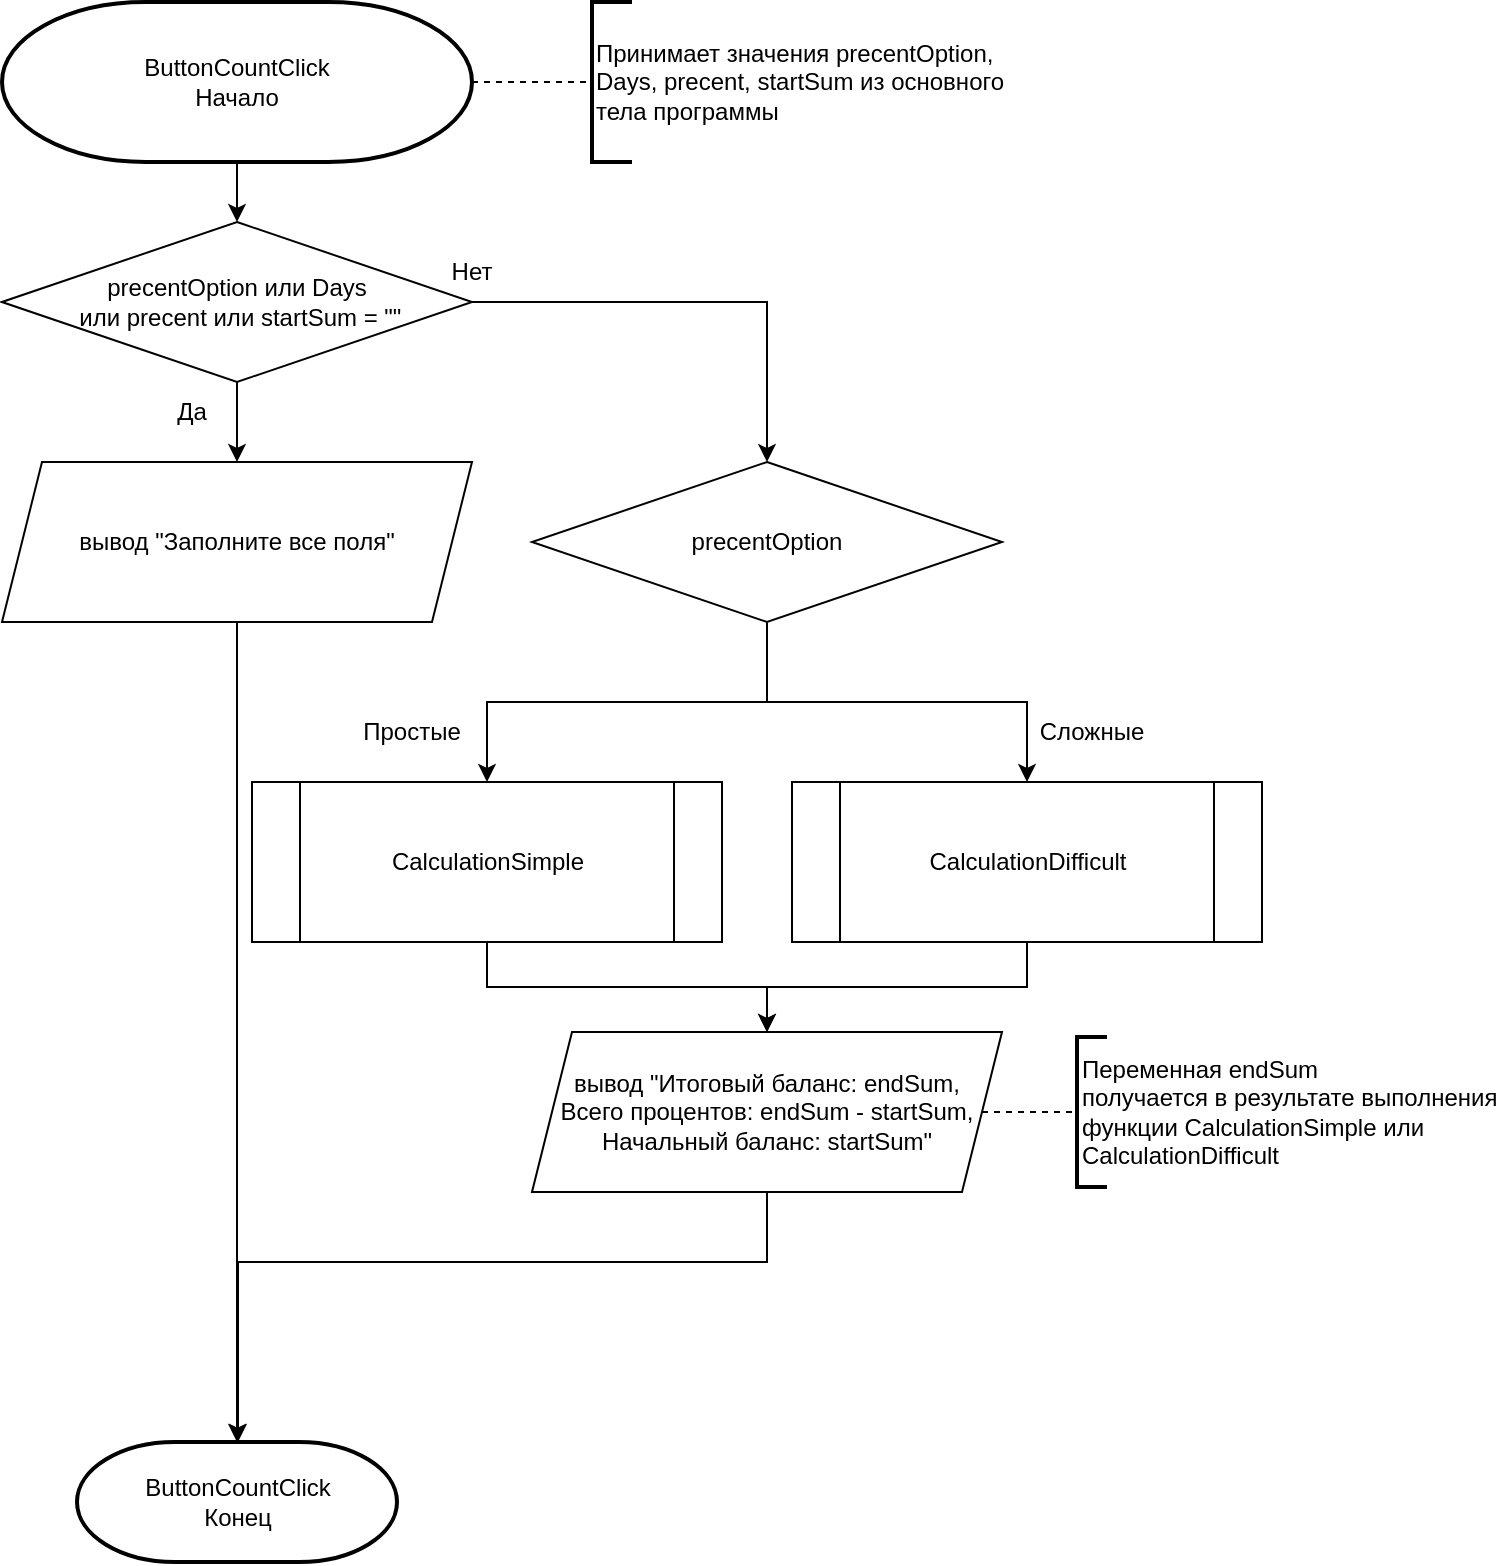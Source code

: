 <mxfile version="24.3.1" type="device">
  <diagram id="C5RBs43oDa-KdzZeNtuy" name="Page-1">
    <mxGraphModel dx="983" dy="631" grid="1" gridSize="10" guides="1" tooltips="1" connect="1" arrows="1" fold="1" page="1" pageScale="1" pageWidth="827" pageHeight="1169" math="0" shadow="0">
      <root>
        <mxCell id="WIyWlLk6GJQsqaUBKTNV-0" />
        <mxCell id="WIyWlLk6GJQsqaUBKTNV-1" parent="WIyWlLk6GJQsqaUBKTNV-0" />
        <mxCell id="-Z7730ldcprzp2JvJdyL-5" value="" style="edgeStyle=orthogonalEdgeStyle;rounded=0;orthogonalLoop=1;jettySize=auto;html=1;" edge="1" parent="WIyWlLk6GJQsqaUBKTNV-1" source="-Z7730ldcprzp2JvJdyL-0" target="-Z7730ldcprzp2JvJdyL-4">
          <mxGeometry relative="1" as="geometry" />
        </mxCell>
        <mxCell id="-Z7730ldcprzp2JvJdyL-0" value="ButtonCountClick&lt;div&gt;Начало&lt;/div&gt;" style="strokeWidth=2;html=1;shape=mxgraph.flowchart.terminator;whiteSpace=wrap;" vertex="1" parent="WIyWlLk6GJQsqaUBKTNV-1">
          <mxGeometry x="75" y="30" width="235" height="80" as="geometry" />
        </mxCell>
        <mxCell id="-Z7730ldcprzp2JvJdyL-1" value="ButtonCountClick&lt;div&gt;Конец&lt;/div&gt;" style="strokeWidth=2;html=1;shape=mxgraph.flowchart.terminator;whiteSpace=wrap;" vertex="1" parent="WIyWlLk6GJQsqaUBKTNV-1">
          <mxGeometry x="112.5" y="750" width="160" height="60" as="geometry" />
        </mxCell>
        <mxCell id="-Z7730ldcprzp2JvJdyL-2" value="" style="endArrow=none;dashed=1;html=1;rounded=0;exitX=1;exitY=0.5;exitDx=0;exitDy=0;exitPerimeter=0;" edge="1" parent="WIyWlLk6GJQsqaUBKTNV-1" source="-Z7730ldcprzp2JvJdyL-0" target="-Z7730ldcprzp2JvJdyL-3">
          <mxGeometry width="50" height="50" relative="1" as="geometry">
            <mxPoint x="350" y="280" as="sourcePoint" />
            <mxPoint x="390" y="70" as="targetPoint" />
          </mxGeometry>
        </mxCell>
        <mxCell id="-Z7730ldcprzp2JvJdyL-3" value="Принимает значения precentOption,&lt;div&gt;Days, precent, startSum из основного&lt;/div&gt;&lt;div&gt;тела программы&lt;/div&gt;" style="strokeWidth=2;html=1;shape=mxgraph.flowchart.annotation_1;align=left;pointerEvents=1;" vertex="1" parent="WIyWlLk6GJQsqaUBKTNV-1">
          <mxGeometry x="370" y="30" width="20" height="80" as="geometry" />
        </mxCell>
        <mxCell id="-Z7730ldcprzp2JvJdyL-7" style="edgeStyle=orthogonalEdgeStyle;rounded=0;orthogonalLoop=1;jettySize=auto;html=1;" edge="1" parent="WIyWlLk6GJQsqaUBKTNV-1" source="-Z7730ldcprzp2JvJdyL-4" target="-Z7730ldcprzp2JvJdyL-6">
          <mxGeometry relative="1" as="geometry" />
        </mxCell>
        <mxCell id="-Z7730ldcprzp2JvJdyL-9" value="" style="edgeStyle=orthogonalEdgeStyle;rounded=0;orthogonalLoop=1;jettySize=auto;html=1;" edge="1" parent="WIyWlLk6GJQsqaUBKTNV-1" source="-Z7730ldcprzp2JvJdyL-4" target="-Z7730ldcprzp2JvJdyL-8">
          <mxGeometry relative="1" as="geometry" />
        </mxCell>
        <mxCell id="-Z7730ldcprzp2JvJdyL-4" value="precentOption или Days&lt;div&gt;&amp;nbsp;или precent или startSum = &quot;&quot;&lt;/div&gt;" style="rhombus;whiteSpace=wrap;html=1;" vertex="1" parent="WIyWlLk6GJQsqaUBKTNV-1">
          <mxGeometry x="75" y="140" width="235" height="80" as="geometry" />
        </mxCell>
        <mxCell id="-Z7730ldcprzp2JvJdyL-6" value="вывод &quot;Заполните все поля&quot;" style="shape=parallelogram;perimeter=parallelogramPerimeter;whiteSpace=wrap;html=1;fixedSize=1;" vertex="1" parent="WIyWlLk6GJQsqaUBKTNV-1">
          <mxGeometry x="75" y="260" width="235" height="80" as="geometry" />
        </mxCell>
        <mxCell id="-Z7730ldcprzp2JvJdyL-15" style="edgeStyle=orthogonalEdgeStyle;rounded=0;orthogonalLoop=1;jettySize=auto;html=1;" edge="1" parent="WIyWlLk6GJQsqaUBKTNV-1" source="-Z7730ldcprzp2JvJdyL-8" target="-Z7730ldcprzp2JvJdyL-14">
          <mxGeometry relative="1" as="geometry" />
        </mxCell>
        <mxCell id="-Z7730ldcprzp2JvJdyL-16" style="edgeStyle=orthogonalEdgeStyle;rounded=0;orthogonalLoop=1;jettySize=auto;html=1;" edge="1" parent="WIyWlLk6GJQsqaUBKTNV-1" source="-Z7730ldcprzp2JvJdyL-8" target="-Z7730ldcprzp2JvJdyL-13">
          <mxGeometry relative="1" as="geometry" />
        </mxCell>
        <mxCell id="-Z7730ldcprzp2JvJdyL-8" value="precentOption" style="rhombus;whiteSpace=wrap;html=1;" vertex="1" parent="WIyWlLk6GJQsqaUBKTNV-1">
          <mxGeometry x="340" y="260" width="235" height="80" as="geometry" />
        </mxCell>
        <mxCell id="-Z7730ldcprzp2JvJdyL-11" value="Да" style="text;html=1;align=center;verticalAlign=middle;whiteSpace=wrap;rounded=0;" vertex="1" parent="WIyWlLk6GJQsqaUBKTNV-1">
          <mxGeometry x="140" y="220" width="60" height="30" as="geometry" />
        </mxCell>
        <mxCell id="-Z7730ldcprzp2JvJdyL-12" value="Нет" style="text;html=1;align=center;verticalAlign=middle;whiteSpace=wrap;rounded=0;" vertex="1" parent="WIyWlLk6GJQsqaUBKTNV-1">
          <mxGeometry x="280" y="150" width="60" height="30" as="geometry" />
        </mxCell>
        <mxCell id="-Z7730ldcprzp2JvJdyL-20" style="edgeStyle=orthogonalEdgeStyle;rounded=0;orthogonalLoop=1;jettySize=auto;html=1;" edge="1" parent="WIyWlLk6GJQsqaUBKTNV-1" source="-Z7730ldcprzp2JvJdyL-13" target="-Z7730ldcprzp2JvJdyL-19">
          <mxGeometry relative="1" as="geometry" />
        </mxCell>
        <mxCell id="-Z7730ldcprzp2JvJdyL-13" value="CalculationSimple" style="shape=process;whiteSpace=wrap;html=1;backgroundOutline=1;" vertex="1" parent="WIyWlLk6GJQsqaUBKTNV-1">
          <mxGeometry x="200" y="420" width="235" height="80" as="geometry" />
        </mxCell>
        <mxCell id="-Z7730ldcprzp2JvJdyL-21" style="edgeStyle=orthogonalEdgeStyle;rounded=0;orthogonalLoop=1;jettySize=auto;html=1;" edge="1" parent="WIyWlLk6GJQsqaUBKTNV-1" source="-Z7730ldcprzp2JvJdyL-14" target="-Z7730ldcprzp2JvJdyL-19">
          <mxGeometry relative="1" as="geometry" />
        </mxCell>
        <mxCell id="-Z7730ldcprzp2JvJdyL-14" value="CalculationDifficult" style="shape=process;whiteSpace=wrap;html=1;backgroundOutline=1;" vertex="1" parent="WIyWlLk6GJQsqaUBKTNV-1">
          <mxGeometry x="470" y="420" width="235" height="80" as="geometry" />
        </mxCell>
        <mxCell id="-Z7730ldcprzp2JvJdyL-17" value="Простые" style="text;html=1;align=center;verticalAlign=middle;whiteSpace=wrap;rounded=0;" vertex="1" parent="WIyWlLk6GJQsqaUBKTNV-1">
          <mxGeometry x="250" y="380" width="60" height="30" as="geometry" />
        </mxCell>
        <mxCell id="-Z7730ldcprzp2JvJdyL-18" value="Сложные" style="text;html=1;align=center;verticalAlign=middle;whiteSpace=wrap;rounded=0;" vertex="1" parent="WIyWlLk6GJQsqaUBKTNV-1">
          <mxGeometry x="590" y="380" width="60" height="30" as="geometry" />
        </mxCell>
        <mxCell id="-Z7730ldcprzp2JvJdyL-25" style="edgeStyle=orthogonalEdgeStyle;rounded=0;orthogonalLoop=1;jettySize=auto;html=1;" edge="1" parent="WIyWlLk6GJQsqaUBKTNV-1" source="-Z7730ldcprzp2JvJdyL-19" target="-Z7730ldcprzp2JvJdyL-1">
          <mxGeometry relative="1" as="geometry">
            <Array as="points">
              <mxPoint x="458" y="660" />
              <mxPoint x="193" y="660" />
            </Array>
          </mxGeometry>
        </mxCell>
        <mxCell id="-Z7730ldcprzp2JvJdyL-19" value="вывод &quot;Итоговый баланс: endSum,&lt;div&gt;Всего процентов: endSum - startSum,&lt;/div&gt;&lt;div&gt;Начальный баланс: startSum&quot;&lt;/div&gt;" style="shape=parallelogram;perimeter=parallelogramPerimeter;whiteSpace=wrap;html=1;fixedSize=1;" vertex="1" parent="WIyWlLk6GJQsqaUBKTNV-1">
          <mxGeometry x="340" y="545" width="235" height="80" as="geometry" />
        </mxCell>
        <mxCell id="-Z7730ldcprzp2JvJdyL-22" value="" style="endArrow=none;dashed=1;html=1;rounded=0;exitX=1;exitY=0.5;exitDx=0;exitDy=0;" edge="1" parent="WIyWlLk6GJQsqaUBKTNV-1" source="-Z7730ldcprzp2JvJdyL-19" target="-Z7730ldcprzp2JvJdyL-23">
          <mxGeometry width="50" height="50" relative="1" as="geometry">
            <mxPoint x="400" y="450" as="sourcePoint" />
            <mxPoint x="610" y="585" as="targetPoint" />
          </mxGeometry>
        </mxCell>
        <mxCell id="-Z7730ldcprzp2JvJdyL-23" value="Переменная endSum&amp;nbsp;&lt;div&gt;получается в результате выполнения&amp;nbsp;&lt;/div&gt;&lt;div&gt;функции CalculationSimple или&amp;nbsp;&lt;/div&gt;&lt;div&gt;CalculationDifficult&lt;/div&gt;" style="strokeWidth=2;html=1;shape=mxgraph.flowchart.annotation_1;align=left;pointerEvents=1;" vertex="1" parent="WIyWlLk6GJQsqaUBKTNV-1">
          <mxGeometry x="612.5" y="547.5" width="15" height="75" as="geometry" />
        </mxCell>
        <mxCell id="-Z7730ldcprzp2JvJdyL-24" style="edgeStyle=orthogonalEdgeStyle;rounded=0;orthogonalLoop=1;jettySize=auto;html=1;entryX=0.5;entryY=0;entryDx=0;entryDy=0;entryPerimeter=0;" edge="1" parent="WIyWlLk6GJQsqaUBKTNV-1" source="-Z7730ldcprzp2JvJdyL-6" target="-Z7730ldcprzp2JvJdyL-1">
          <mxGeometry relative="1" as="geometry" />
        </mxCell>
      </root>
    </mxGraphModel>
  </diagram>
</mxfile>
